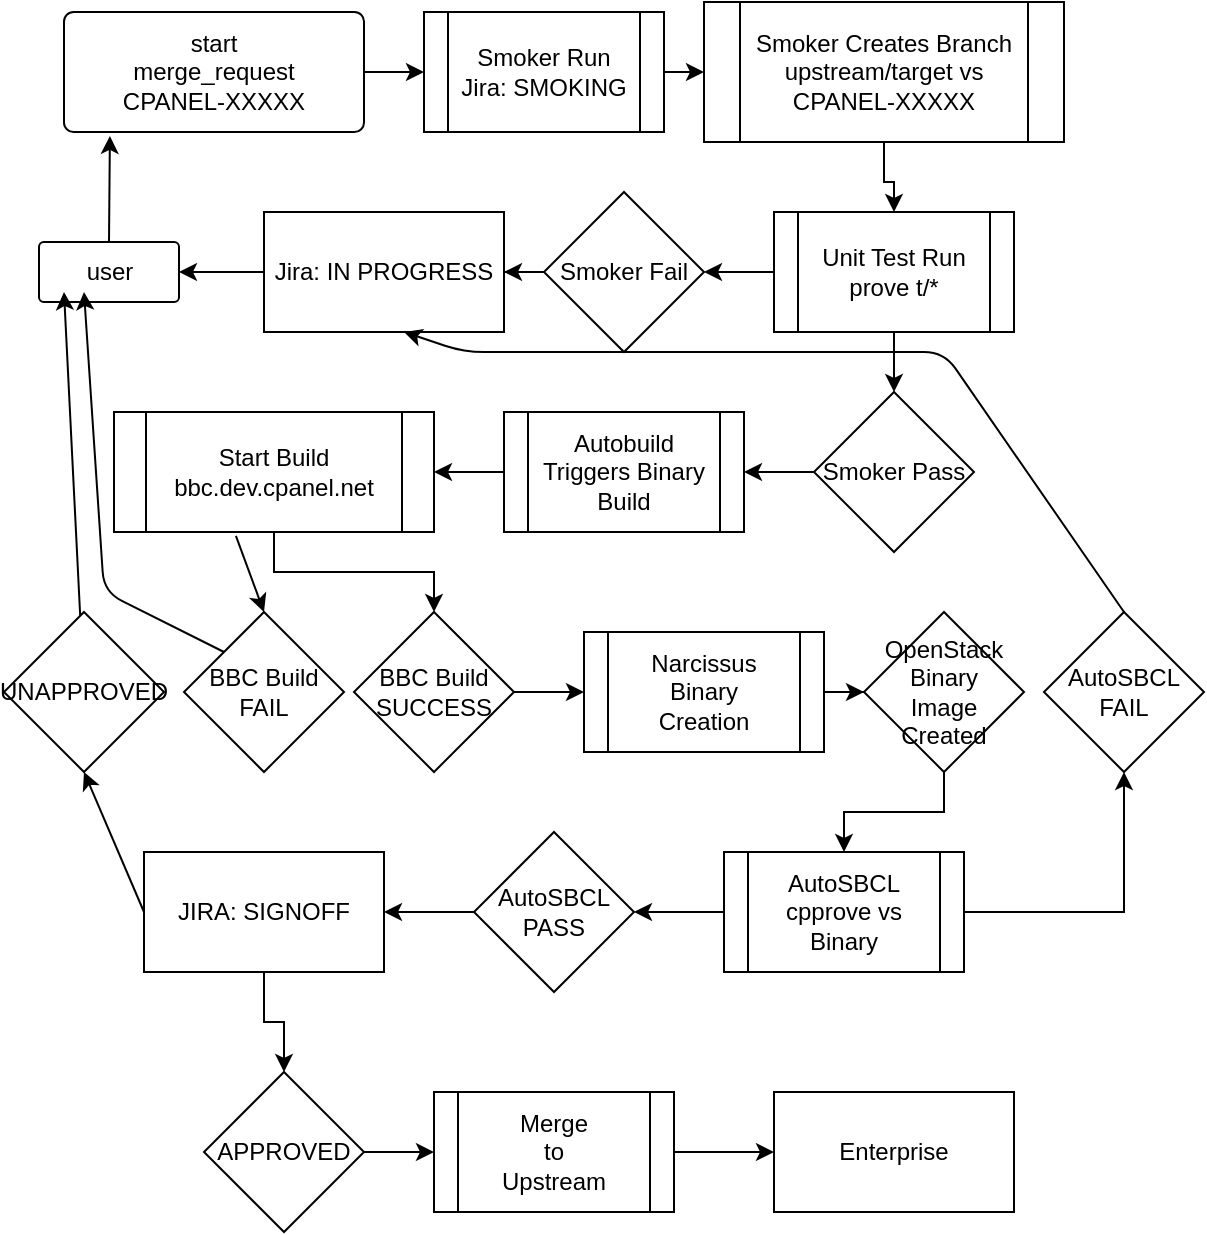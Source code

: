 <mxfile version="10.7.7" type="github"><diagram id="uPV8g8MUBTFGjLk0Orzq" name="Page-1"><mxGraphModel dx="2138" dy="710" grid="1" gridSize="10" guides="1" tooltips="1" connect="1" arrows="1" fold="1" page="1" pageScale="1" pageWidth="850" pageHeight="1100" math="0" shadow="0"><root><mxCell id="0"/><mxCell id="1" parent="0"/><object label="&lt;div&gt;start&lt;/div&gt;&lt;div&gt;merge_request&lt;/div&gt;&lt;div&gt;CPANEL-XXXXX&lt;br&gt;&lt;/div&gt;" id="9Sy3RJd47QlUpjRNtvzD-1"><mxCell style="rounded=1;whiteSpace=wrap;html=1;glass=0;arcSize=8;" vertex="1" parent="1"><mxGeometry x="30" y="60" width="150" height="60" as="geometry"/></mxCell></object><mxCell id="9Sy3RJd47QlUpjRNtvzD-6" value="&lt;div&gt;Smoker Run&lt;/div&gt;&lt;div&gt;Jira: SMOKING&lt;br&gt;&lt;/div&gt;" style="shape=process;whiteSpace=wrap;html=1;backgroundOutline=1;glass=0;" vertex="1" parent="1"><mxGeometry x="210" y="60" width="120" height="60" as="geometry"/></mxCell><mxCell id="9Sy3RJd47QlUpjRNtvzD-45" value="" style="edgeStyle=orthogonalEdgeStyle;rounded=0;orthogonalLoop=1;jettySize=auto;html=1;" edge="1" parent="1" source="9Sy3RJd47QlUpjRNtvzD-10" target="9Sy3RJd47QlUpjRNtvzD-43"><mxGeometry relative="1" as="geometry"/></mxCell><mxCell id="9Sy3RJd47QlUpjRNtvzD-10" value="Smoker Pass" style="rhombus;whiteSpace=wrap;html=1;glass=0;" vertex="1" parent="1"><mxGeometry x="405" y="250" width="80" height="80" as="geometry"/></mxCell><mxCell id="9Sy3RJd47QlUpjRNtvzD-28" value="" style="edgeStyle=orthogonalEdgeStyle;rounded=0;orthogonalLoop=1;jettySize=auto;html=1;" edge="1" parent="1" source="9Sy3RJd47QlUpjRNtvzD-12" target="9Sy3RJd47QlUpjRNtvzD-18"><mxGeometry relative="1" as="geometry"/></mxCell><mxCell id="9Sy3RJd47QlUpjRNtvzD-12" value="&lt;div&gt;Smoker Creates Branch&lt;/div&gt;&lt;div&gt;upstream/target vs CPANEL-XXXXX&lt;br&gt;&lt;/div&gt;" style="shape=process;whiteSpace=wrap;html=1;backgroundOutline=1;glass=0;" vertex="1" parent="1"><mxGeometry x="350" y="55" width="180" height="70" as="geometry"/></mxCell><mxCell id="9Sy3RJd47QlUpjRNtvzD-16" value="" style="endArrow=classic;html=1;entryX=0;entryY=0.5;entryDx=0;entryDy=0;exitX=1;exitY=0.5;exitDx=0;exitDy=0;" edge="1" parent="1" source="9Sy3RJd47QlUpjRNtvzD-1" target="9Sy3RJd47QlUpjRNtvzD-6"><mxGeometry width="50" height="50" relative="1" as="geometry"><mxPoint x="20" y="390" as="sourcePoint"/><mxPoint x="70" y="340" as="targetPoint"/></mxGeometry></mxCell><mxCell id="9Sy3RJd47QlUpjRNtvzD-17" value="" style="endArrow=classic;html=1;entryX=0;entryY=0.5;entryDx=0;entryDy=0;exitX=1;exitY=0.5;exitDx=0;exitDy=0;" edge="1" parent="1" source="9Sy3RJd47QlUpjRNtvzD-6" target="9Sy3RJd47QlUpjRNtvzD-12"><mxGeometry width="50" height="50" relative="1" as="geometry"><mxPoint x="20" y="390" as="sourcePoint"/><mxPoint x="70" y="340" as="targetPoint"/></mxGeometry></mxCell><mxCell id="9Sy3RJd47QlUpjRNtvzD-29" value="" style="edgeStyle=orthogonalEdgeStyle;rounded=0;orthogonalLoop=1;jettySize=auto;html=1;" edge="1" parent="1" source="9Sy3RJd47QlUpjRNtvzD-18" target="9Sy3RJd47QlUpjRNtvzD-24"><mxGeometry relative="1" as="geometry"/></mxCell><mxCell id="9Sy3RJd47QlUpjRNtvzD-38" value="" style="edgeStyle=orthogonalEdgeStyle;rounded=0;orthogonalLoop=1;jettySize=auto;html=1;" edge="1" parent="1" source="9Sy3RJd47QlUpjRNtvzD-18" target="9Sy3RJd47QlUpjRNtvzD-10"><mxGeometry relative="1" as="geometry"/></mxCell><mxCell id="9Sy3RJd47QlUpjRNtvzD-18" value="&lt;div&gt;Unit Test Run&lt;/div&gt;&lt;div&gt;prove t/*&lt;br&gt;&lt;/div&gt;" style="shape=process;whiteSpace=wrap;html=1;backgroundOutline=1;glass=0;" vertex="1" parent="1"><mxGeometry x="385" y="160" width="120" height="60" as="geometry"/></mxCell><object label="&lt;div&gt;user&lt;/div&gt;" id="9Sy3RJd47QlUpjRNtvzD-22"><mxCell style="rounded=1;whiteSpace=wrap;html=1;glass=0;arcSize=8;" vertex="1" parent="1"><mxGeometry x="17.5" y="175" width="70" height="30" as="geometry"/></mxCell></object><mxCell id="9Sy3RJd47QlUpjRNtvzD-23" value="" style="endArrow=classic;html=1;exitX=0.5;exitY=0;exitDx=0;exitDy=0;entryX=0.153;entryY=1.033;entryDx=0;entryDy=0;entryPerimeter=0;" edge="1" parent="1" source="9Sy3RJd47QlUpjRNtvzD-22" target="9Sy3RJd47QlUpjRNtvzD-1"><mxGeometry width="50" height="50" relative="1" as="geometry"><mxPoint x="20" y="390" as="sourcePoint"/><mxPoint x="29" y="120" as="targetPoint"/></mxGeometry></mxCell><mxCell id="9Sy3RJd47QlUpjRNtvzD-36" value="" style="edgeStyle=orthogonalEdgeStyle;rounded=0;orthogonalLoop=1;jettySize=auto;html=1;" edge="1" parent="1" source="9Sy3RJd47QlUpjRNtvzD-24" target="9Sy3RJd47QlUpjRNtvzD-35"><mxGeometry relative="1" as="geometry"/></mxCell><mxCell id="9Sy3RJd47QlUpjRNtvzD-24" value="&lt;div&gt;Smoker Fail&lt;/div&gt;" style="rhombus;whiteSpace=wrap;html=1;glass=0;" vertex="1" parent="1"><mxGeometry x="270" y="150" width="80" height="80" as="geometry"/></mxCell><mxCell id="9Sy3RJd47QlUpjRNtvzD-37" value="" style="edgeStyle=orthogonalEdgeStyle;rounded=0;orthogonalLoop=1;jettySize=auto;html=1;" edge="1" parent="1" source="9Sy3RJd47QlUpjRNtvzD-35" target="9Sy3RJd47QlUpjRNtvzD-22"><mxGeometry relative="1" as="geometry"/></mxCell><mxCell id="9Sy3RJd47QlUpjRNtvzD-35" value="Jira: IN PROGRESS" style="rounded=0;whiteSpace=wrap;html=1;glass=0;" vertex="1" parent="1"><mxGeometry x="130" y="160" width="120" height="60" as="geometry"/></mxCell><mxCell id="9Sy3RJd47QlUpjRNtvzD-46" value="" style="edgeStyle=orthogonalEdgeStyle;rounded=0;orthogonalLoop=1;jettySize=auto;html=1;" edge="1" parent="1" source="9Sy3RJd47QlUpjRNtvzD-43" target="9Sy3RJd47QlUpjRNtvzD-44"><mxGeometry relative="1" as="geometry"/></mxCell><mxCell id="9Sy3RJd47QlUpjRNtvzD-43" value="&lt;div&gt;Autobuild Triggers Binary&lt;/div&gt;&lt;div&gt;Build&lt;br&gt;&lt;/div&gt;" style="shape=process;whiteSpace=wrap;html=1;backgroundOutline=1;glass=0;" vertex="1" parent="1"><mxGeometry x="250" y="260" width="120" height="60" as="geometry"/></mxCell><mxCell id="9Sy3RJd47QlUpjRNtvzD-48" value="" style="edgeStyle=orthogonalEdgeStyle;rounded=0;orthogonalLoop=1;jettySize=auto;html=1;" edge="1" parent="1" source="9Sy3RJd47QlUpjRNtvzD-44" target="9Sy3RJd47QlUpjRNtvzD-47"><mxGeometry relative="1" as="geometry"/></mxCell><mxCell id="9Sy3RJd47QlUpjRNtvzD-44" value="&lt;div&gt;Start Build&lt;/div&gt;&lt;div&gt;bbc.dev.cpanel.net&lt;br&gt;&lt;/div&gt;" style="shape=process;whiteSpace=wrap;html=1;backgroundOutline=1;glass=0;" vertex="1" parent="1"><mxGeometry x="55" y="260" width="160" height="60" as="geometry"/></mxCell><mxCell id="9Sy3RJd47QlUpjRNtvzD-50" value="" style="edgeStyle=orthogonalEdgeStyle;rounded=0;orthogonalLoop=1;jettySize=auto;html=1;" edge="1" parent="1" source="9Sy3RJd47QlUpjRNtvzD-47" target="9Sy3RJd47QlUpjRNtvzD-49"><mxGeometry relative="1" as="geometry"/></mxCell><mxCell id="9Sy3RJd47QlUpjRNtvzD-47" value="&lt;div&gt;BBC Build&lt;/div&gt;&lt;div&gt;SUCCESS&lt;br&gt;&lt;/div&gt;" style="rhombus;whiteSpace=wrap;html=1;glass=0;" vertex="1" parent="1"><mxGeometry x="175" y="360" width="80" height="80" as="geometry"/></mxCell><mxCell id="9Sy3RJd47QlUpjRNtvzD-52" value="" style="edgeStyle=orthogonalEdgeStyle;rounded=0;orthogonalLoop=1;jettySize=auto;html=1;" edge="1" parent="1" source="9Sy3RJd47QlUpjRNtvzD-49" target="9Sy3RJd47QlUpjRNtvzD-51"><mxGeometry relative="1" as="geometry"/></mxCell><mxCell id="9Sy3RJd47QlUpjRNtvzD-49" value="&lt;div&gt;Narcissus&lt;/div&gt;&lt;div&gt;Binary&lt;/div&gt;&lt;div&gt;Creation&lt;br&gt;&lt;/div&gt;" style="shape=process;whiteSpace=wrap;html=1;backgroundOutline=1;glass=0;" vertex="1" parent="1"><mxGeometry x="290" y="370" width="120" height="60" as="geometry"/></mxCell><mxCell id="9Sy3RJd47QlUpjRNtvzD-54" value="" style="edgeStyle=orthogonalEdgeStyle;rounded=0;orthogonalLoop=1;jettySize=auto;html=1;" edge="1" parent="1" source="9Sy3RJd47QlUpjRNtvzD-51" target="9Sy3RJd47QlUpjRNtvzD-53"><mxGeometry relative="1" as="geometry"/></mxCell><mxCell id="9Sy3RJd47QlUpjRNtvzD-51" value="&lt;div&gt;OpenStack&lt;/div&gt;&lt;div&gt;Binary&lt;/div&gt;&lt;div&gt;Image Created&lt;br&gt;&lt;/div&gt;" style="rhombus;whiteSpace=wrap;html=1;glass=0;" vertex="1" parent="1"><mxGeometry x="430" y="360" width="80" height="80" as="geometry"/></mxCell><mxCell id="9Sy3RJd47QlUpjRNtvzD-59" value="" style="edgeStyle=orthogonalEdgeStyle;rounded=0;orthogonalLoop=1;jettySize=auto;html=1;" edge="1" parent="1" source="9Sy3RJd47QlUpjRNtvzD-53" target="9Sy3RJd47QlUpjRNtvzD-56"><mxGeometry relative="1" as="geometry"/></mxCell><mxCell id="9Sy3RJd47QlUpjRNtvzD-74" value="" style="edgeStyle=orthogonalEdgeStyle;rounded=0;orthogonalLoop=1;jettySize=auto;html=1;" edge="1" parent="1" source="9Sy3RJd47QlUpjRNtvzD-53" target="9Sy3RJd47QlUpjRNtvzD-73"><mxGeometry relative="1" as="geometry"/></mxCell><mxCell id="9Sy3RJd47QlUpjRNtvzD-53" value="&lt;div&gt;AutoSBCL&lt;/div&gt;&lt;div&gt;cpprove vs Binary&lt;/div&gt;" style="shape=process;whiteSpace=wrap;html=1;backgroundOutline=1;glass=0;" vertex="1" parent="1"><mxGeometry x="360" y="480" width="120" height="60" as="geometry"/></mxCell><mxCell id="9Sy3RJd47QlUpjRNtvzD-72" value="" style="edgeStyle=orthogonalEdgeStyle;rounded=0;orthogonalLoop=1;jettySize=auto;html=1;" edge="1" parent="1" source="9Sy3RJd47QlUpjRNtvzD-56" target="9Sy3RJd47QlUpjRNtvzD-60"><mxGeometry relative="1" as="geometry"/></mxCell><mxCell id="9Sy3RJd47QlUpjRNtvzD-56" value="&lt;div&gt;AutoSBCL&lt;/div&gt;&lt;div&gt;PASS&lt;br&gt;&lt;/div&gt;" style="rhombus;whiteSpace=wrap;html=1;glass=0;" vertex="1" parent="1"><mxGeometry x="235" y="470" width="80" height="80" as="geometry"/></mxCell><mxCell id="9Sy3RJd47QlUpjRNtvzD-69" value="" style="edgeStyle=orthogonalEdgeStyle;rounded=0;orthogonalLoop=1;jettySize=auto;html=1;" edge="1" parent="1" source="9Sy3RJd47QlUpjRNtvzD-60" target="9Sy3RJd47QlUpjRNtvzD-61"><mxGeometry relative="1" as="geometry"/></mxCell><mxCell id="9Sy3RJd47QlUpjRNtvzD-60" value="JIRA: SIGNOFF" style="rounded=0;whiteSpace=wrap;html=1;glass=0;" vertex="1" parent="1"><mxGeometry x="70" y="480" width="120" height="60" as="geometry"/></mxCell><mxCell id="9Sy3RJd47QlUpjRNtvzD-70" value="" style="edgeStyle=orthogonalEdgeStyle;rounded=0;orthogonalLoop=1;jettySize=auto;html=1;" edge="1" parent="1" source="9Sy3RJd47QlUpjRNtvzD-61" target="9Sy3RJd47QlUpjRNtvzD-67"><mxGeometry relative="1" as="geometry"/></mxCell><mxCell id="9Sy3RJd47QlUpjRNtvzD-61" value="&lt;div&gt;APPROVED&lt;/div&gt;" style="rhombus;whiteSpace=wrap;html=1;glass=0;" vertex="1" parent="1"><mxGeometry x="100" y="590" width="80" height="80" as="geometry"/></mxCell><mxCell id="9Sy3RJd47QlUpjRNtvzD-62" value="UNAPPROVED" style="rhombus;whiteSpace=wrap;html=1;glass=0;" vertex="1" parent="1"><mxGeometry y="360" width="80" height="80" as="geometry"/></mxCell><mxCell id="9Sy3RJd47QlUpjRNtvzD-65" value="" style="endArrow=classic;html=1;entryX=0.5;entryY=1;entryDx=0;entryDy=0;exitX=0;exitY=0.5;exitDx=0;exitDy=0;" edge="1" parent="1" source="9Sy3RJd47QlUpjRNtvzD-60" target="9Sy3RJd47QlUpjRNtvzD-62"><mxGeometry width="50" height="50" relative="1" as="geometry"><mxPoint y="720" as="sourcePoint"/><mxPoint x="50" y="670" as="targetPoint"/></mxGeometry></mxCell><mxCell id="9Sy3RJd47QlUpjRNtvzD-66" value="" style="endArrow=classic;html=1;" edge="1" parent="1" source="9Sy3RJd47QlUpjRNtvzD-62"><mxGeometry width="50" height="50" relative="1" as="geometry"><mxPoint y="720" as="sourcePoint"/><mxPoint x="30" y="200" as="targetPoint"/></mxGeometry></mxCell><mxCell id="9Sy3RJd47QlUpjRNtvzD-71" value="" style="edgeStyle=orthogonalEdgeStyle;rounded=0;orthogonalLoop=1;jettySize=auto;html=1;" edge="1" parent="1" source="9Sy3RJd47QlUpjRNtvzD-67" target="9Sy3RJd47QlUpjRNtvzD-68"><mxGeometry relative="1" as="geometry"/></mxCell><mxCell id="9Sy3RJd47QlUpjRNtvzD-67" value="&lt;div&gt;Merge&lt;/div&gt;&lt;div&gt;to&lt;/div&gt;&lt;div&gt;Upstream&lt;br&gt;&lt;/div&gt;" style="shape=process;whiteSpace=wrap;html=1;backgroundOutline=1;glass=0;" vertex="1" parent="1"><mxGeometry x="215" y="600" width="120" height="60" as="geometry"/></mxCell><mxCell id="9Sy3RJd47QlUpjRNtvzD-68" value="Enterprise" style="rounded=0;whiteSpace=wrap;html=1;glass=0;" vertex="1" parent="1"><mxGeometry x="385" y="600" width="120" height="60" as="geometry"/></mxCell><mxCell id="9Sy3RJd47QlUpjRNtvzD-73" value="&lt;div&gt;AutoSBCL&lt;/div&gt;&lt;div&gt;FAIL&lt;br&gt;&lt;/div&gt;" style="rhombus;whiteSpace=wrap;html=1;glass=0;" vertex="1" parent="1"><mxGeometry x="520" y="360" width="80" height="80" as="geometry"/></mxCell><mxCell id="9Sy3RJd47QlUpjRNtvzD-77" value="" style="endArrow=classic;html=1;exitX=0.5;exitY=0;exitDx=0;exitDy=0;" edge="1" parent="1" source="9Sy3RJd47QlUpjRNtvzD-73"><mxGeometry width="50" height="50" relative="1" as="geometry"><mxPoint y="740" as="sourcePoint"/><mxPoint x="200" y="220" as="targetPoint"/><Array as="points"><mxPoint x="470" y="230"/><mxPoint x="230" y="230"/></Array></mxGeometry></mxCell><mxCell id="9Sy3RJd47QlUpjRNtvzD-78" value="&lt;div&gt;BBC Build&lt;/div&gt;&lt;div&gt;FAIL&lt;br&gt;&lt;/div&gt;" style="rhombus;whiteSpace=wrap;html=1;glass=0;" vertex="1" parent="1"><mxGeometry x="90" y="360" width="80" height="80" as="geometry"/></mxCell><mxCell id="9Sy3RJd47QlUpjRNtvzD-79" value="" style="endArrow=classic;html=1;entryX=0.5;entryY=0;entryDx=0;entryDy=0;exitX=0.381;exitY=1.033;exitDx=0;exitDy=0;exitPerimeter=0;" edge="1" parent="1" source="9Sy3RJd47QlUpjRNtvzD-44" target="9Sy3RJd47QlUpjRNtvzD-78"><mxGeometry width="50" height="50" relative="1" as="geometry"><mxPoint y="740" as="sourcePoint"/><mxPoint x="50" y="690" as="targetPoint"/></mxGeometry></mxCell><mxCell id="9Sy3RJd47QlUpjRNtvzD-80" value="" style="endArrow=classic;html=1;exitX=0;exitY=0;exitDx=0;exitDy=0;" edge="1" parent="1" source="9Sy3RJd47QlUpjRNtvzD-78"><mxGeometry width="50" height="50" relative="1" as="geometry"><mxPoint y="740" as="sourcePoint"/><mxPoint x="40" y="200" as="targetPoint"/><Array as="points"><mxPoint x="50" y="350"/></Array></mxGeometry></mxCell></root></mxGraphModel></diagram></mxfile>